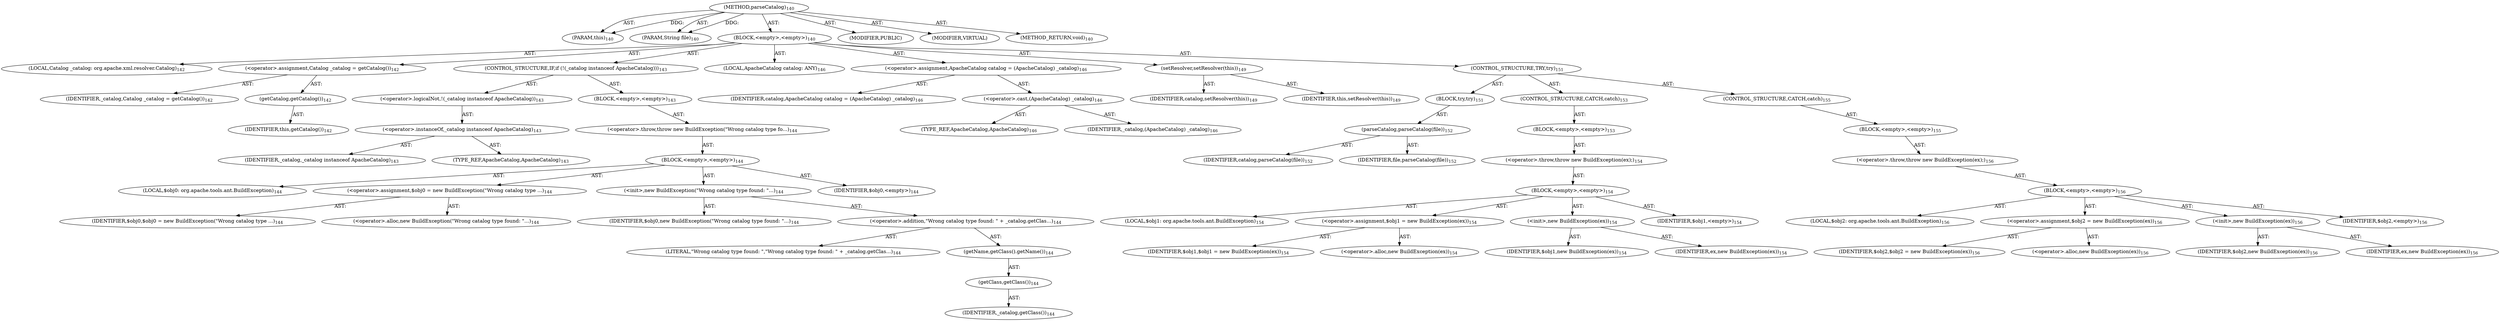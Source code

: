 digraph "parseCatalog" {  
"111669149697" [label = <(METHOD,parseCatalog)<SUB>140</SUB>> ]
"115964116993" [label = <(PARAM,this)<SUB>140</SUB>> ]
"115964116995" [label = <(PARAM,String file)<SUB>140</SUB>> ]
"25769803777" [label = <(BLOCK,&lt;empty&gt;,&lt;empty&gt;)<SUB>140</SUB>> ]
"94489280512" [label = <(LOCAL,Catalog _catalog: org.apache.xml.resolver.Catalog)<SUB>142</SUB>> ]
"30064771074" [label = <(&lt;operator&gt;.assignment,Catalog _catalog = getCatalog())<SUB>142</SUB>> ]
"68719476740" [label = <(IDENTIFIER,_catalog,Catalog _catalog = getCatalog())<SUB>142</SUB>> ]
"30064771075" [label = <(getCatalog,getCatalog())<SUB>142</SUB>> ]
"68719476737" [label = <(IDENTIFIER,this,getCatalog())<SUB>142</SUB>> ]
"47244640256" [label = <(CONTROL_STRUCTURE,IF,if (!(_catalog instanceof ApacheCatalog)))<SUB>143</SUB>> ]
"30064771076" [label = <(&lt;operator&gt;.logicalNot,!(_catalog instanceof ApacheCatalog))<SUB>143</SUB>> ]
"30064771077" [label = <(&lt;operator&gt;.instanceOf,_catalog instanceof ApacheCatalog)<SUB>143</SUB>> ]
"68719476741" [label = <(IDENTIFIER,_catalog,_catalog instanceof ApacheCatalog)<SUB>143</SUB>> ]
"180388626432" [label = <(TYPE_REF,ApacheCatalog,ApacheCatalog)<SUB>143</SUB>> ]
"25769803778" [label = <(BLOCK,&lt;empty&gt;,&lt;empty&gt;)<SUB>143</SUB>> ]
"30064771078" [label = <(&lt;operator&gt;.throw,throw new BuildException(&quot;Wrong catalog type fo...)<SUB>144</SUB>> ]
"25769803779" [label = <(BLOCK,&lt;empty&gt;,&lt;empty&gt;)<SUB>144</SUB>> ]
"94489280513" [label = <(LOCAL,$obj0: org.apache.tools.ant.BuildException)<SUB>144</SUB>> ]
"30064771079" [label = <(&lt;operator&gt;.assignment,$obj0 = new BuildException(&quot;Wrong catalog type ...)<SUB>144</SUB>> ]
"68719476742" [label = <(IDENTIFIER,$obj0,$obj0 = new BuildException(&quot;Wrong catalog type ...)<SUB>144</SUB>> ]
"30064771080" [label = <(&lt;operator&gt;.alloc,new BuildException(&quot;Wrong catalog type found: &quot;...)<SUB>144</SUB>> ]
"30064771081" [label = <(&lt;init&gt;,new BuildException(&quot;Wrong catalog type found: &quot;...)<SUB>144</SUB>> ]
"68719476743" [label = <(IDENTIFIER,$obj0,new BuildException(&quot;Wrong catalog type found: &quot;...)<SUB>144</SUB>> ]
"30064771082" [label = <(&lt;operator&gt;.addition,&quot;Wrong catalog type found: &quot; + _catalog.getClas...)<SUB>144</SUB>> ]
"90194313216" [label = <(LITERAL,&quot;Wrong catalog type found: &quot;,&quot;Wrong catalog type found: &quot; + _catalog.getClas...)<SUB>144</SUB>> ]
"30064771083" [label = <(getName,getClass().getName())<SUB>144</SUB>> ]
"30064771084" [label = <(getClass,getClass())<SUB>144</SUB>> ]
"68719476744" [label = <(IDENTIFIER,_catalog,getClass())<SUB>144</SUB>> ]
"68719476745" [label = <(IDENTIFIER,$obj0,&lt;empty&gt;)<SUB>144</SUB>> ]
"94489280514" [label = <(LOCAL,ApacheCatalog catalog: ANY)<SUB>146</SUB>> ]
"30064771085" [label = <(&lt;operator&gt;.assignment,ApacheCatalog catalog = (ApacheCatalog) _catalog)<SUB>146</SUB>> ]
"68719476746" [label = <(IDENTIFIER,catalog,ApacheCatalog catalog = (ApacheCatalog) _catalog)<SUB>146</SUB>> ]
"30064771086" [label = <(&lt;operator&gt;.cast,(ApacheCatalog) _catalog)<SUB>146</SUB>> ]
"180388626433" [label = <(TYPE_REF,ApacheCatalog,ApacheCatalog)<SUB>146</SUB>> ]
"68719476747" [label = <(IDENTIFIER,_catalog,(ApacheCatalog) _catalog)<SUB>146</SUB>> ]
"30064771087" [label = <(setResolver,setResolver(this))<SUB>149</SUB>> ]
"68719476748" [label = <(IDENTIFIER,catalog,setResolver(this))<SUB>149</SUB>> ]
"68719476738" [label = <(IDENTIFIER,this,setResolver(this))<SUB>149</SUB>> ]
"47244640257" [label = <(CONTROL_STRUCTURE,TRY,try)<SUB>151</SUB>> ]
"25769803780" [label = <(BLOCK,try,try)<SUB>151</SUB>> ]
"30064771088" [label = <(parseCatalog,parseCatalog(file))<SUB>152</SUB>> ]
"68719476749" [label = <(IDENTIFIER,catalog,parseCatalog(file))<SUB>152</SUB>> ]
"68719476750" [label = <(IDENTIFIER,file,parseCatalog(file))<SUB>152</SUB>> ]
"47244640258" [label = <(CONTROL_STRUCTURE,CATCH,catch)<SUB>153</SUB>> ]
"25769803781" [label = <(BLOCK,&lt;empty&gt;,&lt;empty&gt;)<SUB>153</SUB>> ]
"30064771089" [label = <(&lt;operator&gt;.throw,throw new BuildException(ex);)<SUB>154</SUB>> ]
"25769803782" [label = <(BLOCK,&lt;empty&gt;,&lt;empty&gt;)<SUB>154</SUB>> ]
"94489280515" [label = <(LOCAL,$obj1: org.apache.tools.ant.BuildException)<SUB>154</SUB>> ]
"30064771090" [label = <(&lt;operator&gt;.assignment,$obj1 = new BuildException(ex))<SUB>154</SUB>> ]
"68719476751" [label = <(IDENTIFIER,$obj1,$obj1 = new BuildException(ex))<SUB>154</SUB>> ]
"30064771091" [label = <(&lt;operator&gt;.alloc,new BuildException(ex))<SUB>154</SUB>> ]
"30064771092" [label = <(&lt;init&gt;,new BuildException(ex))<SUB>154</SUB>> ]
"68719476752" [label = <(IDENTIFIER,$obj1,new BuildException(ex))<SUB>154</SUB>> ]
"68719476753" [label = <(IDENTIFIER,ex,new BuildException(ex))<SUB>154</SUB>> ]
"68719476754" [label = <(IDENTIFIER,$obj1,&lt;empty&gt;)<SUB>154</SUB>> ]
"47244640259" [label = <(CONTROL_STRUCTURE,CATCH,catch)<SUB>155</SUB>> ]
"25769803783" [label = <(BLOCK,&lt;empty&gt;,&lt;empty&gt;)<SUB>155</SUB>> ]
"30064771093" [label = <(&lt;operator&gt;.throw,throw new BuildException(ex);)<SUB>156</SUB>> ]
"25769803784" [label = <(BLOCK,&lt;empty&gt;,&lt;empty&gt;)<SUB>156</SUB>> ]
"94489280516" [label = <(LOCAL,$obj2: org.apache.tools.ant.BuildException)<SUB>156</SUB>> ]
"30064771094" [label = <(&lt;operator&gt;.assignment,$obj2 = new BuildException(ex))<SUB>156</SUB>> ]
"68719476755" [label = <(IDENTIFIER,$obj2,$obj2 = new BuildException(ex))<SUB>156</SUB>> ]
"30064771095" [label = <(&lt;operator&gt;.alloc,new BuildException(ex))<SUB>156</SUB>> ]
"30064771096" [label = <(&lt;init&gt;,new BuildException(ex))<SUB>156</SUB>> ]
"68719476756" [label = <(IDENTIFIER,$obj2,new BuildException(ex))<SUB>156</SUB>> ]
"68719476757" [label = <(IDENTIFIER,ex,new BuildException(ex))<SUB>156</SUB>> ]
"68719476758" [label = <(IDENTIFIER,$obj2,&lt;empty&gt;)<SUB>156</SUB>> ]
"133143986179" [label = <(MODIFIER,PUBLIC)> ]
"133143986180" [label = <(MODIFIER,VIRTUAL)> ]
"128849018881" [label = <(METHOD_RETURN,void)<SUB>140</SUB>> ]
  "111669149697" -> "115964116993"  [ label = "AST: "] 
  "111669149697" -> "115964116995"  [ label = "AST: "] 
  "111669149697" -> "25769803777"  [ label = "AST: "] 
  "111669149697" -> "133143986179"  [ label = "AST: "] 
  "111669149697" -> "133143986180"  [ label = "AST: "] 
  "111669149697" -> "128849018881"  [ label = "AST: "] 
  "25769803777" -> "94489280512"  [ label = "AST: "] 
  "25769803777" -> "30064771074"  [ label = "AST: "] 
  "25769803777" -> "47244640256"  [ label = "AST: "] 
  "25769803777" -> "94489280514"  [ label = "AST: "] 
  "25769803777" -> "30064771085"  [ label = "AST: "] 
  "25769803777" -> "30064771087"  [ label = "AST: "] 
  "25769803777" -> "47244640257"  [ label = "AST: "] 
  "30064771074" -> "68719476740"  [ label = "AST: "] 
  "30064771074" -> "30064771075"  [ label = "AST: "] 
  "30064771075" -> "68719476737"  [ label = "AST: "] 
  "47244640256" -> "30064771076"  [ label = "AST: "] 
  "47244640256" -> "25769803778"  [ label = "AST: "] 
  "30064771076" -> "30064771077"  [ label = "AST: "] 
  "30064771077" -> "68719476741"  [ label = "AST: "] 
  "30064771077" -> "180388626432"  [ label = "AST: "] 
  "25769803778" -> "30064771078"  [ label = "AST: "] 
  "30064771078" -> "25769803779"  [ label = "AST: "] 
  "25769803779" -> "94489280513"  [ label = "AST: "] 
  "25769803779" -> "30064771079"  [ label = "AST: "] 
  "25769803779" -> "30064771081"  [ label = "AST: "] 
  "25769803779" -> "68719476745"  [ label = "AST: "] 
  "30064771079" -> "68719476742"  [ label = "AST: "] 
  "30064771079" -> "30064771080"  [ label = "AST: "] 
  "30064771081" -> "68719476743"  [ label = "AST: "] 
  "30064771081" -> "30064771082"  [ label = "AST: "] 
  "30064771082" -> "90194313216"  [ label = "AST: "] 
  "30064771082" -> "30064771083"  [ label = "AST: "] 
  "30064771083" -> "30064771084"  [ label = "AST: "] 
  "30064771084" -> "68719476744"  [ label = "AST: "] 
  "30064771085" -> "68719476746"  [ label = "AST: "] 
  "30064771085" -> "30064771086"  [ label = "AST: "] 
  "30064771086" -> "180388626433"  [ label = "AST: "] 
  "30064771086" -> "68719476747"  [ label = "AST: "] 
  "30064771087" -> "68719476748"  [ label = "AST: "] 
  "30064771087" -> "68719476738"  [ label = "AST: "] 
  "47244640257" -> "25769803780"  [ label = "AST: "] 
  "47244640257" -> "47244640258"  [ label = "AST: "] 
  "47244640257" -> "47244640259"  [ label = "AST: "] 
  "25769803780" -> "30064771088"  [ label = "AST: "] 
  "30064771088" -> "68719476749"  [ label = "AST: "] 
  "30064771088" -> "68719476750"  [ label = "AST: "] 
  "47244640258" -> "25769803781"  [ label = "AST: "] 
  "25769803781" -> "30064771089"  [ label = "AST: "] 
  "30064771089" -> "25769803782"  [ label = "AST: "] 
  "25769803782" -> "94489280515"  [ label = "AST: "] 
  "25769803782" -> "30064771090"  [ label = "AST: "] 
  "25769803782" -> "30064771092"  [ label = "AST: "] 
  "25769803782" -> "68719476754"  [ label = "AST: "] 
  "30064771090" -> "68719476751"  [ label = "AST: "] 
  "30064771090" -> "30064771091"  [ label = "AST: "] 
  "30064771092" -> "68719476752"  [ label = "AST: "] 
  "30064771092" -> "68719476753"  [ label = "AST: "] 
  "47244640259" -> "25769803783"  [ label = "AST: "] 
  "25769803783" -> "30064771093"  [ label = "AST: "] 
  "30064771093" -> "25769803784"  [ label = "AST: "] 
  "25769803784" -> "94489280516"  [ label = "AST: "] 
  "25769803784" -> "30064771094"  [ label = "AST: "] 
  "25769803784" -> "30064771096"  [ label = "AST: "] 
  "25769803784" -> "68719476758"  [ label = "AST: "] 
  "30064771094" -> "68719476755"  [ label = "AST: "] 
  "30064771094" -> "30064771095"  [ label = "AST: "] 
  "30064771096" -> "68719476756"  [ label = "AST: "] 
  "30064771096" -> "68719476757"  [ label = "AST: "] 
  "111669149697" -> "115964116993"  [ label = "DDG: "] 
  "111669149697" -> "115964116995"  [ label = "DDG: "] 
}
